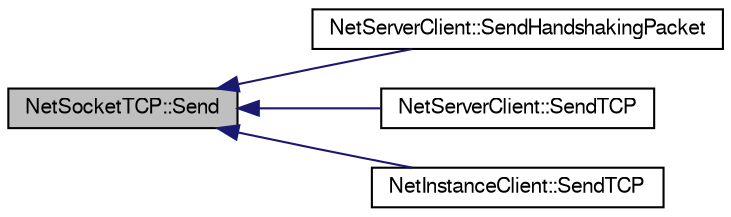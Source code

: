 digraph G
{
  edge [fontname="FreeSans",fontsize="10",labelfontname="FreeSans",labelfontsize="10"];
  node [fontname="FreeSans",fontsize="10",shape=record];
  rankdir=LR;
  Node1 [label="NetSocketTCP::Send",height=0.2,width=0.4,color="black", fillcolor="grey75", style="filled" fontcolor="black"];
  Node1 -> Node2 [dir=back,color="midnightblue",fontsize="10",style="solid"];
  Node2 [label="NetServerClient::SendHandshakingPacket",height=0.2,width=0.4,color="black", fillcolor="white", style="filled",URL="$class_net_server_client.html#a3421b76c89bf79a2f8d6c9b7225aac45"];
  Node1 -> Node3 [dir=back,color="midnightblue",fontsize="10",style="solid"];
  Node3 [label="NetServerClient::SendTCP",height=0.2,width=0.4,color="black", fillcolor="white", style="filled",URL="$class_net_server_client.html#a335af4ba6d8a338319368efa5176e665"];
  Node1 -> Node4 [dir=back,color="midnightblue",fontsize="10",style="solid"];
  Node4 [label="NetInstanceClient::SendTCP",height=0.2,width=0.4,color="black", fillcolor="white", style="filled",URL="$class_net_instance_client.html#ab2accd191d9d19c9f7ba1f44193e8dea"];
}

